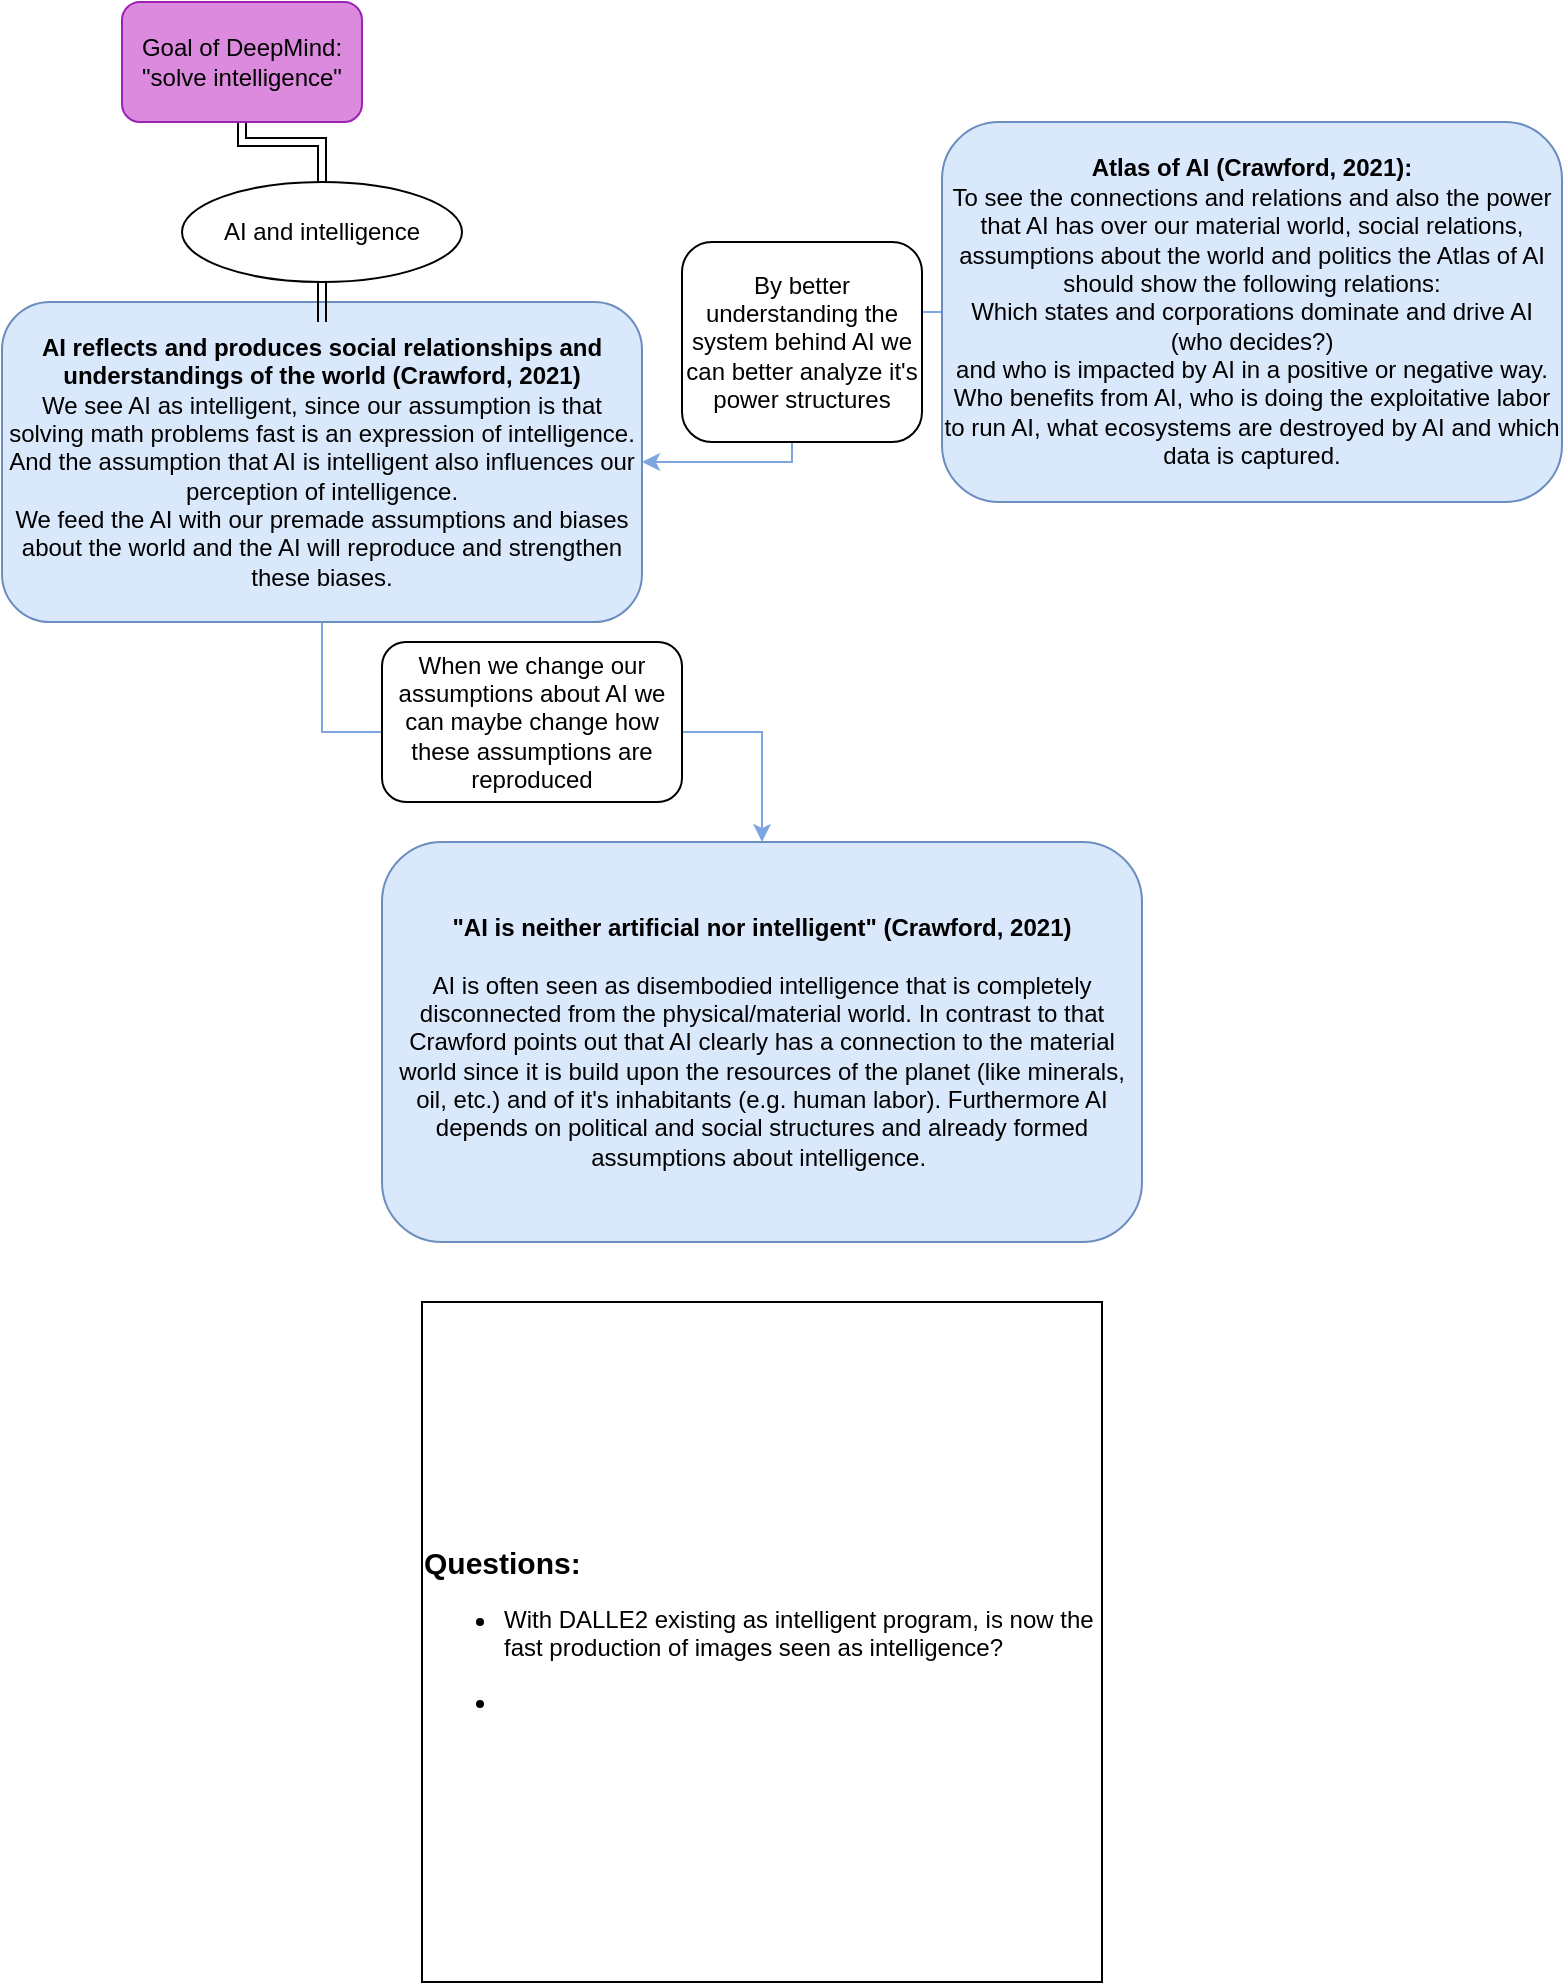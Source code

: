 <mxfile version="21.2.1" type="github">
  <diagram name="Page-1" id="wxqKnzym9CbN2hfAzfNq">
    <mxGraphModel dx="794" dy="400" grid="1" gridSize="10" guides="1" tooltips="1" connect="1" arrows="1" fold="1" page="1" pageScale="1" pageWidth="850" pageHeight="1100" math="0" shadow="0">
      <root>
        <mxCell id="0" />
        <mxCell id="1" parent="0" />
        <mxCell id="Oei4Xzemq2DtPW6H26rk-1" value="&lt;div&gt;&lt;b&gt;&quot;AI is neither&lt;span dir=&quot;ltr&quot; role=&quot;presentation&quot; style=&quot;left: 79.96%; top: 32.31%; font-size: calc(var(--scale-factor)*11.00px); font-family: sans-serif;&quot;&gt; &lt;/span&gt;&lt;span dir=&quot;ltr&quot; role=&quot;presentation&quot; style=&quot;left: 80.87%; top: 32.31%; font-size: calc(var(--scale-factor)*11.00px); font-family: sans-serif; transform: scaleX(0.896);&quot;&gt;ar&lt;/span&gt;&lt;span dir=&quot;ltr&quot; role=&quot;presentation&quot; style=&quot;left: 15.91%; top: 34.6%; font-size: calc(var(--scale-factor)*11.00px); font-family: sans-serif; transform: scaleX(0.932);&quot;&gt;ti&lt;/span&gt;&lt;span dir=&quot;ltr&quot; role=&quot;presentation&quot; style=&quot;left: 17.49%; top: 34.6%; font-size: calc(var(--scale-factor)*11.00px); font-family: sans-serif; transform: scaleX(0.887);&quot;&gt;fi&lt;/span&gt;&lt;span dir=&quot;ltr&quot; role=&quot;presentation&quot; style=&quot;left: 18.96%; top: 34.6%; font-size: calc(var(--scale-factor)*11.00px); font-family: sans-serif; transform: scaleX(0.891);&quot;&gt;cial&lt;/span&gt;&lt;span dir=&quot;ltr&quot; role=&quot;presentation&quot; style=&quot;left: 22.81%; top: 34.6%; font-size: calc(var(--scale-factor)*11.00px); font-family: sans-serif;&quot;&gt; &lt;/span&gt;&lt;span dir=&quot;ltr&quot; role=&quot;presentation&quot; style=&quot;left: 24.08%; top: 34.6%; font-size: calc(var(--scale-factor)*11.00px); font-family: sans-serif; transform: scaleX(0.872);&quot;&gt;nor&lt;/span&gt;&lt;span dir=&quot;ltr&quot; role=&quot;presentation&quot; style=&quot;left: 28.04%; top: 34.6%; font-size: calc(var(--scale-factor)*11.00px); font-family: sans-serif;&quot;&gt; &lt;/span&gt;&lt;span dir=&quot;ltr&quot; role=&quot;presentation&quot; style=&quot;left: 29.32%; top: 34.6%; font-size: calc(var(--scale-factor)*11.00px); font-family: sans-serif; transform: scaleX(0.818);&quot;&gt;intelligent&quot; (Crawford, 2021)&lt;br&gt;&lt;/span&gt;&lt;/b&gt;&lt;/div&gt;&lt;div&gt;&lt;b&gt;&lt;span dir=&quot;ltr&quot; role=&quot;presentation&quot; style=&quot;left: 29.32%; top: 34.6%; font-size: calc(var(--scale-factor)*11.00px); font-family: sans-serif; transform: scaleX(0.818);&quot;&gt;&lt;br&gt;&lt;/span&gt;&lt;/b&gt;&lt;/div&gt;&lt;div&gt;&lt;span dir=&quot;ltr&quot; role=&quot;presentation&quot; style=&quot;left: 29.32%; top: 34.6%; font-size: calc(var(--scale-factor)*11.00px); font-family: sans-serif; transform: scaleX(0.818);&quot;&gt;AI is often seen as disembodied intelligence that is completely disconnected from the physical/material world. In contrast to that Crawford points out that AI clearly has a connection to the material world since it is build upon the resources of the planet (like minerals, oil, etc.) and of it&#39;s inhabitants (e.g. human labor). Furthermore AI depends on political and social structures and already formed assumptions about intelligence.&amp;nbsp; &lt;br&gt;&lt;/span&gt;&lt;/div&gt;" style="rounded=1;whiteSpace=wrap;html=1;fillColor=#dae8fc;strokeColor=#6c8ebf;" parent="1" vertex="1">
          <mxGeometry x="230" y="500" width="380" height="200" as="geometry" />
        </mxCell>
        <mxCell id="Oei4Xzemq2DtPW6H26rk-7" style="edgeStyle=orthogonalEdgeStyle;rounded=0;orthogonalLoop=1;jettySize=auto;html=1;entryX=0.5;entryY=0;entryDx=0;entryDy=0;strokeColor=#7EA6E0;" parent="1" source="Oei4Xzemq2DtPW6H26rk-2" target="Oei4Xzemq2DtPW6H26rk-1" edge="1">
          <mxGeometry relative="1" as="geometry" />
        </mxCell>
        <mxCell id="IGWxZJ-rzR9LiD5vWE0U-2" style="rounded=0;orthogonalLoop=1;jettySize=auto;html=1;exitX=0.5;exitY=0;exitDx=0;exitDy=0;shape=link;edgeStyle=orthogonalEdgeStyle;strokeColor=#000000;" edge="1" parent="1" source="IGWxZJ-rzR9LiD5vWE0U-3" target="IGWxZJ-rzR9LiD5vWE0U-1">
          <mxGeometry relative="1" as="geometry" />
        </mxCell>
        <mxCell id="Oei4Xzemq2DtPW6H26rk-2" value="&lt;div&gt;&lt;b&gt;AI reflects and produces social relationships and understandings of the world (Crawford, 2021)&lt;/b&gt;&lt;/div&gt;&lt;div&gt;We see AI as intelligent, since our assumption is that solving math problems fast is an expression of intelligence. And the assumption that AI is intelligent also influences our perception of intelligence. &lt;br&gt;&lt;/div&gt;&lt;div&gt;We feed the AI with our premade assumptions and biases about the world and the AI will reproduce and strengthen these biases. &lt;br&gt;&lt;/div&gt;" style="rounded=1;whiteSpace=wrap;html=1;fillColor=#dae8fc;strokeColor=#6c8ebf;" parent="1" vertex="1">
          <mxGeometry x="40" y="230" width="320" height="160" as="geometry" />
        </mxCell>
        <mxCell id="Oei4Xzemq2DtPW6H26rk-6" value="When we change our assumptions about AI we can maybe change how these assumptions are reproduced" style="rounded=1;whiteSpace=wrap;html=1;" parent="1" vertex="1">
          <mxGeometry x="230" y="400" width="150" height="80" as="geometry" />
        </mxCell>
        <mxCell id="Oei4Xzemq2DtPW6H26rk-8" value="&lt;div align=&quot;left&quot;&gt;&lt;b&gt;&lt;font style=&quot;font-size: 15px;&quot;&gt;Questions:&lt;/font&gt;&lt;/b&gt;&lt;/div&gt;&lt;div align=&quot;left&quot;&gt;&lt;ul&gt;&lt;li&gt;With DALLE2 existing as intelligent program, is now the fast production of images seen as intelligence?&amp;nbsp;&lt;/li&gt;&lt;/ul&gt;&lt;/div&gt;&lt;div align=&quot;left&quot;&gt;&lt;ul&gt;&lt;li&gt;&lt;br&gt;&lt;/li&gt;&lt;/ul&gt;&lt;/div&gt;" style="whiteSpace=wrap;html=1;aspect=fixed;" parent="1" vertex="1">
          <mxGeometry x="250" y="730" width="340" height="340" as="geometry" />
        </mxCell>
        <mxCell id="Oei4Xzemq2DtPW6H26rk-12" style="edgeStyle=orthogonalEdgeStyle;rounded=0;orthogonalLoop=1;jettySize=auto;html=1;exitX=0;exitY=0.5;exitDx=0;exitDy=0;entryX=1;entryY=0.5;entryDx=0;entryDy=0;strokeColor=#7EA6E0;" parent="1" source="Oei4Xzemq2DtPW6H26rk-9" target="Oei4Xzemq2DtPW6H26rk-2" edge="1">
          <mxGeometry relative="1" as="geometry" />
        </mxCell>
        <mxCell id="Oei4Xzemq2DtPW6H26rk-9" value="&lt;div&gt;&lt;b&gt;Atlas of AI (Crawford, 2021):&lt;/b&gt;&lt;/div&gt;&lt;div&gt;To see the connections and relations and also the power that AI has over our material world, social relations, assumptions about the world and politics the Atlas of AI should show the following relations:&lt;/div&gt;&lt;div&gt;Which states and corporations dominate and drive AI (who decides?)&lt;/div&gt;&lt;div&gt;and who is impacted by AI in a positive or negative way. Who benefits from AI, who is doing the exploitative labor to run AI, what ecosystems are destroyed by AI and which data is captured.&lt;br&gt;&lt;/div&gt;" style="rounded=1;whiteSpace=wrap;html=1;fillColor=#dae8fc;strokeColor=#6c8ebf;" parent="1" vertex="1">
          <mxGeometry x="510" y="140" width="310" height="190" as="geometry" />
        </mxCell>
        <mxCell id="Oei4Xzemq2DtPW6H26rk-11" value="By better understanding the system behind AI we can better analyze it&#39;s power structures" style="rounded=1;whiteSpace=wrap;html=1;" parent="1" vertex="1">
          <mxGeometry x="380" y="200" width="120" height="100" as="geometry" />
        </mxCell>
        <mxCell id="IGWxZJ-rzR9LiD5vWE0U-1" value="&lt;div&gt;Goal of DeepMind:&lt;/div&gt;&lt;div&gt;&quot;solve intelligence&quot;&lt;br&gt;&lt;/div&gt;" style="rounded=1;whiteSpace=wrap;html=1;fillColor=#dc8add;strokeColor=#9C22B4;" vertex="1" parent="1">
          <mxGeometry x="100" y="80" width="120" height="60" as="geometry" />
        </mxCell>
        <mxCell id="IGWxZJ-rzR9LiD5vWE0U-4" value="" style="rounded=0;orthogonalLoop=1;jettySize=auto;html=1;exitX=0.5;exitY=0;exitDx=0;exitDy=0;shape=link;edgeStyle=orthogonalEdgeStyle;strokeColor=#000000;" edge="1" parent="1" source="Oei4Xzemq2DtPW6H26rk-2" target="IGWxZJ-rzR9LiD5vWE0U-3">
          <mxGeometry relative="1" as="geometry">
            <mxPoint x="200" y="230" as="sourcePoint" />
            <mxPoint x="190" y="160" as="targetPoint" />
          </mxGeometry>
        </mxCell>
        <mxCell id="IGWxZJ-rzR9LiD5vWE0U-3" value="AI and intelligence" style="ellipse;whiteSpace=wrap;html=1;" vertex="1" parent="1">
          <mxGeometry x="130" y="170" width="140" height="50" as="geometry" />
        </mxCell>
      </root>
    </mxGraphModel>
  </diagram>
</mxfile>
